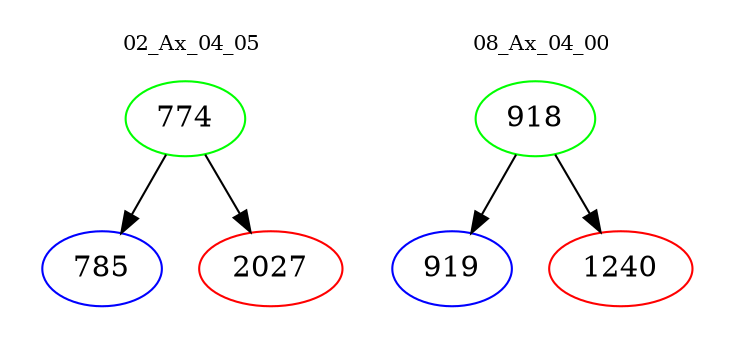 digraph{
subgraph cluster_0 {
color = white
label = "02_Ax_04_05";
fontsize=10;
T0_774 [label="774", color="green"]
T0_774 -> T0_785 [color="black"]
T0_785 [label="785", color="blue"]
T0_774 -> T0_2027 [color="black"]
T0_2027 [label="2027", color="red"]
}
subgraph cluster_1 {
color = white
label = "08_Ax_04_00";
fontsize=10;
T1_918 [label="918", color="green"]
T1_918 -> T1_919 [color="black"]
T1_919 [label="919", color="blue"]
T1_918 -> T1_1240 [color="black"]
T1_1240 [label="1240", color="red"]
}
}
